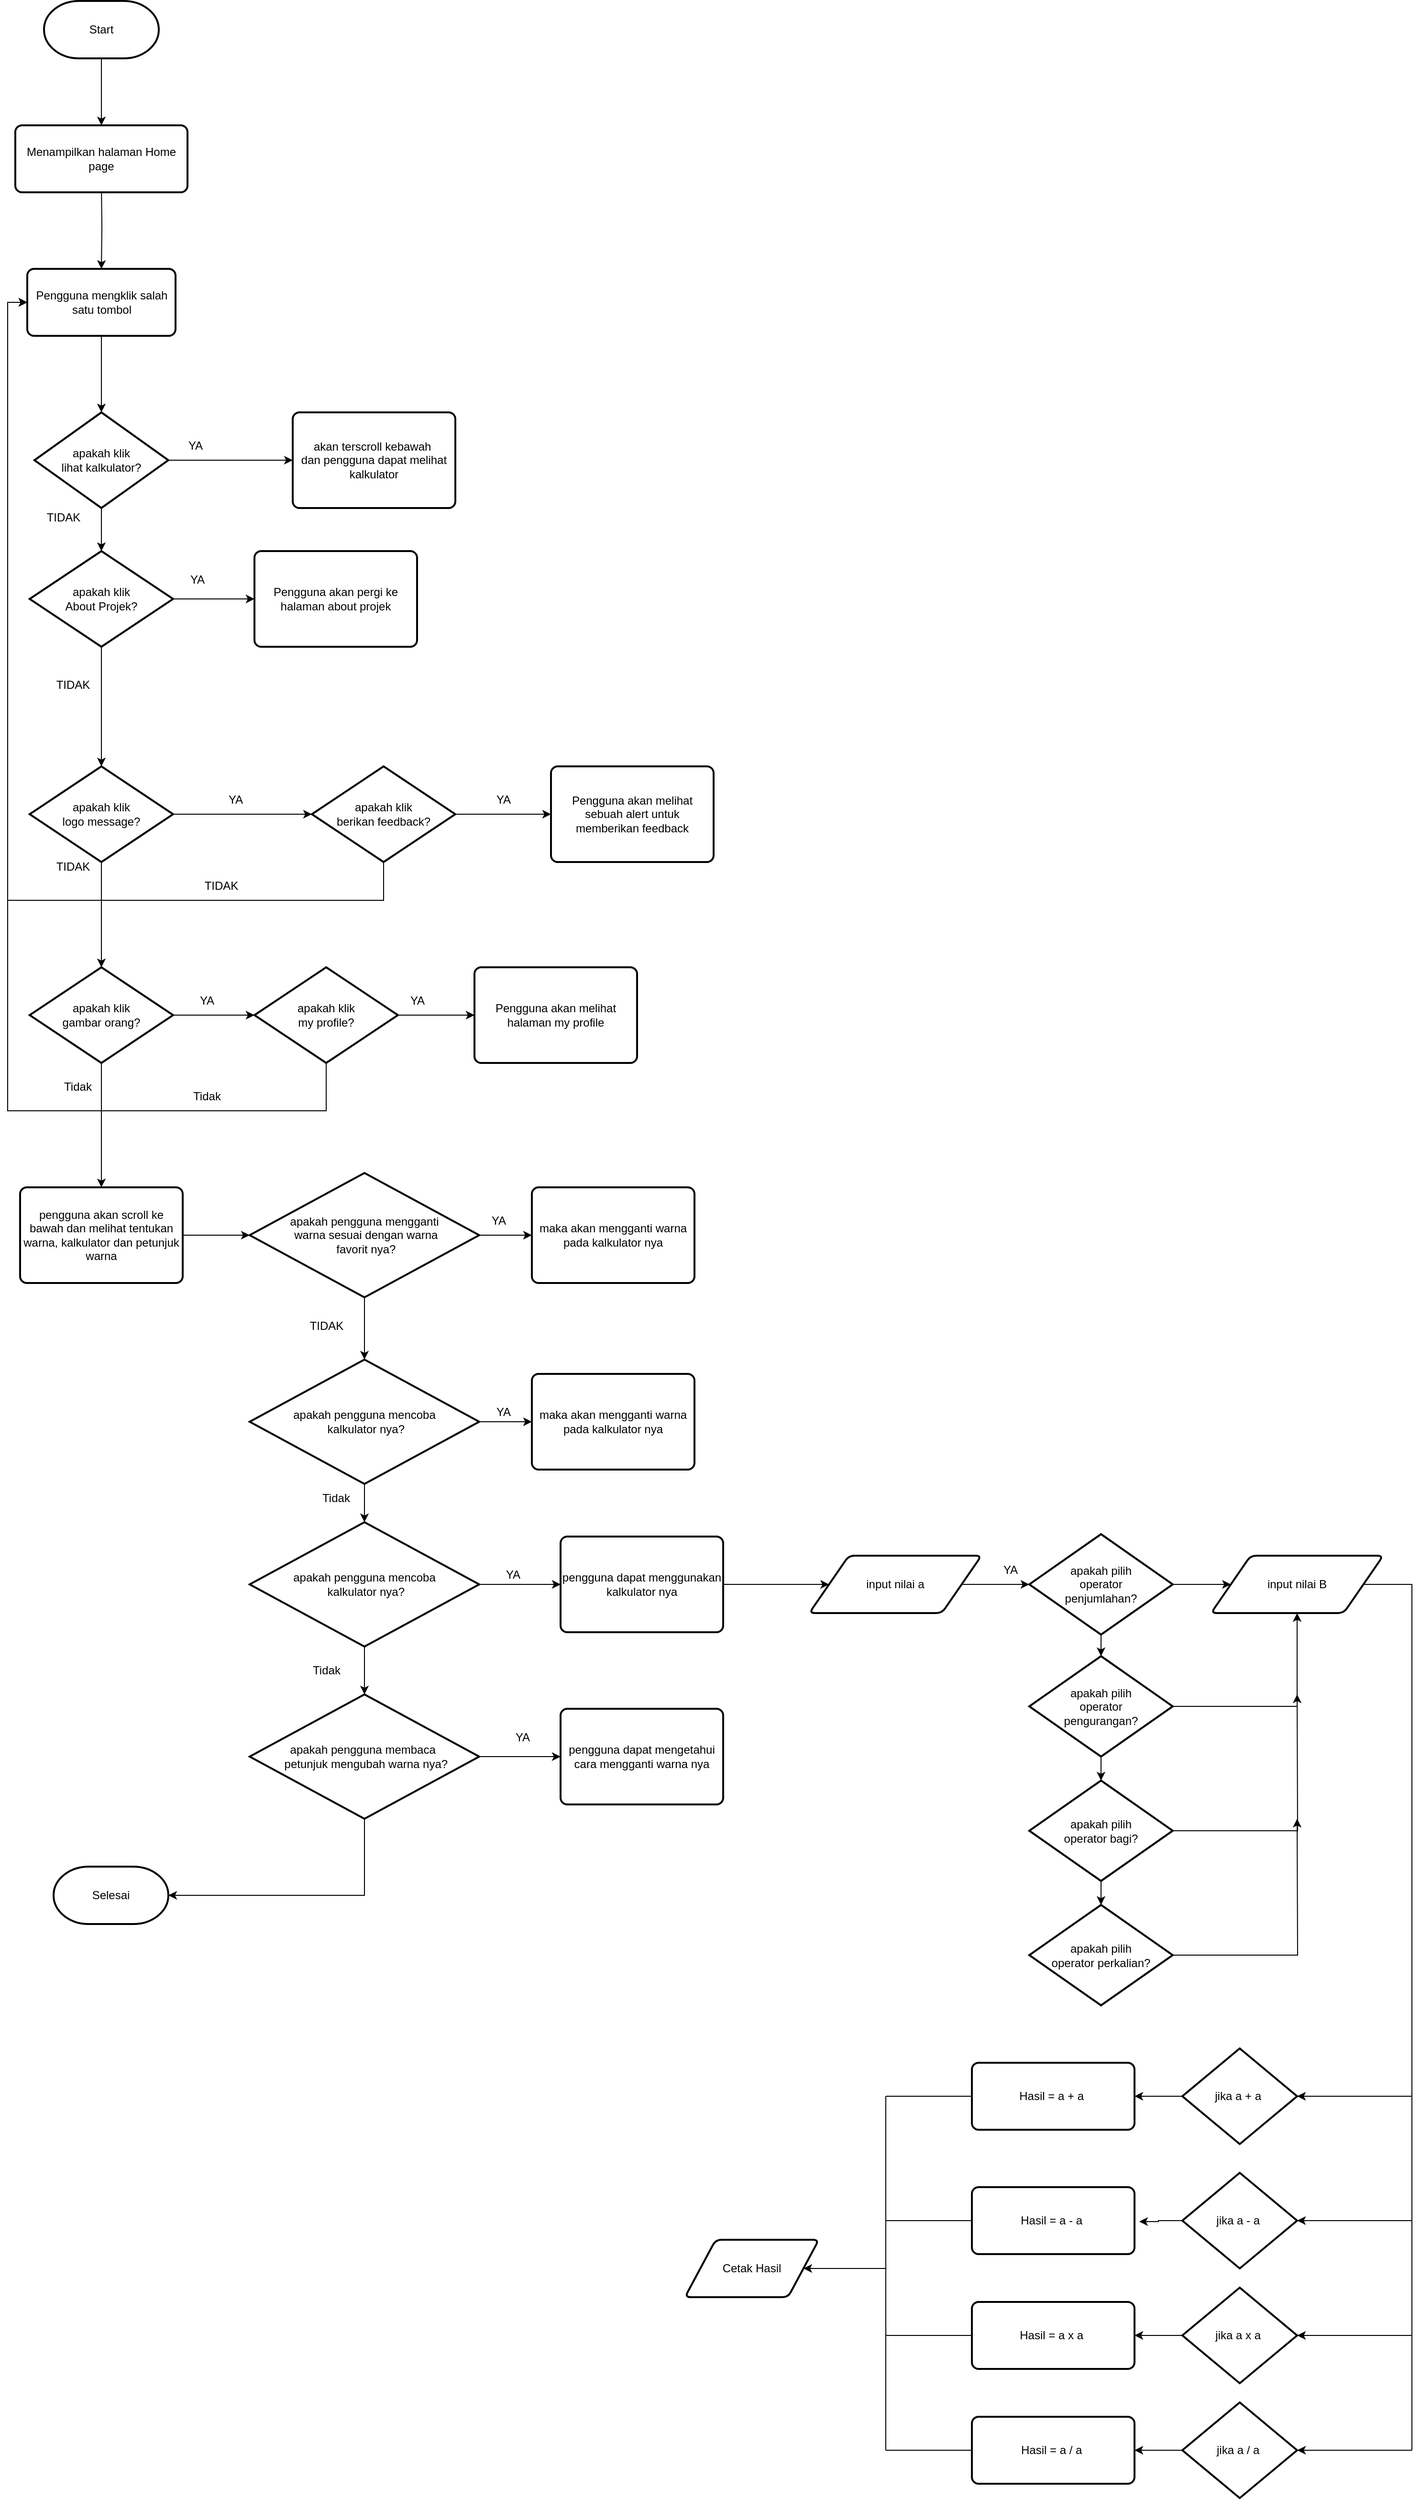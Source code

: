 <mxfile version="23.1.6" type="github">
  <diagram id="C5RBs43oDa-KdzZeNtuy" name="Page-1">
    <mxGraphModel dx="2037" dy="1121" grid="1" gridSize="10" guides="1" tooltips="1" connect="1" arrows="1" fold="1" page="1" pageScale="1" pageWidth="3013" pageHeight="3083" math="0" shadow="0">
      <root>
        <mxCell id="WIyWlLk6GJQsqaUBKTNV-0" />
        <mxCell id="WIyWlLk6GJQsqaUBKTNV-1" parent="WIyWlLk6GJQsqaUBKTNV-0" />
        <mxCell id="RaPq-8kVNAF0qaADfCIB-3" style="edgeStyle=orthogonalEdgeStyle;rounded=0;orthogonalLoop=1;jettySize=auto;html=1;" edge="1" parent="WIyWlLk6GJQsqaUBKTNV-1">
          <mxGeometry relative="1" as="geometry">
            <mxPoint x="1580.0" y="110" as="sourcePoint" />
            <mxPoint x="1580.0" y="180" as="targetPoint" />
          </mxGeometry>
        </mxCell>
        <mxCell id="RaPq-8kVNAF0qaADfCIB-7" style="edgeStyle=orthogonalEdgeStyle;rounded=0;orthogonalLoop=1;jettySize=auto;html=1;" edge="1" parent="WIyWlLk6GJQsqaUBKTNV-1" target="RaPq-8kVNAF0qaADfCIB-5">
          <mxGeometry relative="1" as="geometry">
            <mxPoint x="1580.0" y="240" as="sourcePoint" />
          </mxGeometry>
        </mxCell>
        <mxCell id="RaPq-8kVNAF0qaADfCIB-9" style="edgeStyle=orthogonalEdgeStyle;rounded=0;orthogonalLoop=1;jettySize=auto;html=1;" edge="1" parent="WIyWlLk6GJQsqaUBKTNV-1" source="RaPq-8kVNAF0qaADfCIB-5" target="RaPq-8kVNAF0qaADfCIB-8">
          <mxGeometry relative="1" as="geometry" />
        </mxCell>
        <mxCell id="RaPq-8kVNAF0qaADfCIB-5" value="Pengguna mengklik salah satu tombol" style="rounded=1;whiteSpace=wrap;html=1;absoluteArcSize=1;arcSize=14;strokeWidth=2;" vertex="1" parent="WIyWlLk6GJQsqaUBKTNV-1">
          <mxGeometry x="1502.5" y="330" width="155" height="70" as="geometry" />
        </mxCell>
        <mxCell id="RaPq-8kVNAF0qaADfCIB-13" style="edgeStyle=orthogonalEdgeStyle;rounded=0;orthogonalLoop=1;jettySize=auto;html=1;entryX=0;entryY=0.5;entryDx=0;entryDy=0;" edge="1" parent="WIyWlLk6GJQsqaUBKTNV-1" source="RaPq-8kVNAF0qaADfCIB-8" target="RaPq-8kVNAF0qaADfCIB-12">
          <mxGeometry relative="1" as="geometry" />
        </mxCell>
        <mxCell id="RaPq-8kVNAF0qaADfCIB-19" style="edgeStyle=orthogonalEdgeStyle;rounded=0;orthogonalLoop=1;jettySize=auto;html=1;" edge="1" parent="WIyWlLk6GJQsqaUBKTNV-1" source="RaPq-8kVNAF0qaADfCIB-8" target="RaPq-8kVNAF0qaADfCIB-14">
          <mxGeometry relative="1" as="geometry" />
        </mxCell>
        <mxCell id="RaPq-8kVNAF0qaADfCIB-8" value="apakah klik&lt;br&gt;lihat kalkulator?" style="strokeWidth=2;html=1;shape=mxgraph.flowchart.decision;whiteSpace=wrap;" vertex="1" parent="WIyWlLk6GJQsqaUBKTNV-1">
          <mxGeometry x="1510" y="480" width="140" height="100" as="geometry" />
        </mxCell>
        <mxCell id="RaPq-8kVNAF0qaADfCIB-10" value="YA" style="text;html=1;align=center;verticalAlign=middle;resizable=0;points=[];autosize=1;strokeColor=none;fillColor=none;" vertex="1" parent="WIyWlLk6GJQsqaUBKTNV-1">
          <mxGeometry x="1657.5" y="500" width="40" height="30" as="geometry" />
        </mxCell>
        <mxCell id="RaPq-8kVNAF0qaADfCIB-11" value="TIDAK" style="text;html=1;align=center;verticalAlign=middle;resizable=0;points=[];autosize=1;strokeColor=none;fillColor=none;" vertex="1" parent="WIyWlLk6GJQsqaUBKTNV-1">
          <mxGeometry x="1510" y="575" width="60" height="30" as="geometry" />
        </mxCell>
        <mxCell id="RaPq-8kVNAF0qaADfCIB-12" value="akan terscroll kebawah&amp;nbsp;&lt;br&gt;dan pengguna dapat melihat kalkulator" style="rounded=1;whiteSpace=wrap;html=1;absoluteArcSize=1;arcSize=14;strokeWidth=2;" vertex="1" parent="WIyWlLk6GJQsqaUBKTNV-1">
          <mxGeometry x="1780" y="480" width="170" height="100" as="geometry" />
        </mxCell>
        <mxCell id="RaPq-8kVNAF0qaADfCIB-16" style="edgeStyle=orthogonalEdgeStyle;rounded=0;orthogonalLoop=1;jettySize=auto;html=1;" edge="1" parent="WIyWlLk6GJQsqaUBKTNV-1" source="RaPq-8kVNAF0qaADfCIB-14" target="RaPq-8kVNAF0qaADfCIB-15">
          <mxGeometry relative="1" as="geometry" />
        </mxCell>
        <mxCell id="RaPq-8kVNAF0qaADfCIB-24" style="edgeStyle=orthogonalEdgeStyle;rounded=0;orthogonalLoop=1;jettySize=auto;html=1;" edge="1" parent="WIyWlLk6GJQsqaUBKTNV-1" source="RaPq-8kVNAF0qaADfCIB-14" target="RaPq-8kVNAF0qaADfCIB-20">
          <mxGeometry relative="1" as="geometry" />
        </mxCell>
        <mxCell id="RaPq-8kVNAF0qaADfCIB-14" value="apakah klik&lt;br&gt;About Projek?" style="strokeWidth=2;html=1;shape=mxgraph.flowchart.decision;whiteSpace=wrap;" vertex="1" parent="WIyWlLk6GJQsqaUBKTNV-1">
          <mxGeometry x="1505" y="625" width="150" height="100" as="geometry" />
        </mxCell>
        <mxCell id="RaPq-8kVNAF0qaADfCIB-15" value="Pengguna akan pergi ke halaman about projek" style="rounded=1;whiteSpace=wrap;html=1;absoluteArcSize=1;arcSize=14;strokeWidth=2;" vertex="1" parent="WIyWlLk6GJQsqaUBKTNV-1">
          <mxGeometry x="1740" y="625" width="170" height="100" as="geometry" />
        </mxCell>
        <mxCell id="RaPq-8kVNAF0qaADfCIB-17" value="YA" style="text;html=1;align=center;verticalAlign=middle;resizable=0;points=[];autosize=1;strokeColor=none;fillColor=none;" vertex="1" parent="WIyWlLk6GJQsqaUBKTNV-1">
          <mxGeometry x="1660" y="640" width="40" height="30" as="geometry" />
        </mxCell>
        <mxCell id="RaPq-8kVNAF0qaADfCIB-18" value="TIDAK" style="text;html=1;align=center;verticalAlign=middle;resizable=0;points=[];autosize=1;strokeColor=none;fillColor=none;" vertex="1" parent="WIyWlLk6GJQsqaUBKTNV-1">
          <mxGeometry x="1520" y="750" width="60" height="30" as="geometry" />
        </mxCell>
        <mxCell id="RaPq-8kVNAF0qaADfCIB-31" style="edgeStyle=orthogonalEdgeStyle;rounded=0;orthogonalLoop=1;jettySize=auto;html=1;" edge="1" parent="WIyWlLk6GJQsqaUBKTNV-1" source="RaPq-8kVNAF0qaADfCIB-20" target="RaPq-8kVNAF0qaADfCIB-25">
          <mxGeometry relative="1" as="geometry" />
        </mxCell>
        <mxCell id="RaPq-8kVNAF0qaADfCIB-20" value="apakah klik&lt;br&gt;logo message?" style="strokeWidth=2;html=1;shape=mxgraph.flowchart.decision;whiteSpace=wrap;" vertex="1" parent="WIyWlLk6GJQsqaUBKTNV-1">
          <mxGeometry x="1505" y="850" width="150" height="100" as="geometry" />
        </mxCell>
        <mxCell id="RaPq-8kVNAF0qaADfCIB-33" style="edgeStyle=orthogonalEdgeStyle;rounded=0;orthogonalLoop=1;jettySize=auto;html=1;" edge="1" parent="WIyWlLk6GJQsqaUBKTNV-1" source="RaPq-8kVNAF0qaADfCIB-21" target="RaPq-8kVNAF0qaADfCIB-32">
          <mxGeometry relative="1" as="geometry" />
        </mxCell>
        <mxCell id="RaPq-8kVNAF0qaADfCIB-44" style="edgeStyle=orthogonalEdgeStyle;rounded=0;orthogonalLoop=1;jettySize=auto;html=1;entryX=0;entryY=0.5;entryDx=0;entryDy=0;exitX=0.5;exitY=1;exitDx=0;exitDy=0;exitPerimeter=0;" edge="1" parent="WIyWlLk6GJQsqaUBKTNV-1" source="RaPq-8kVNAF0qaADfCIB-21" target="RaPq-8kVNAF0qaADfCIB-5">
          <mxGeometry relative="1" as="geometry">
            <mxPoint x="1810" y="870" as="sourcePoint" />
            <Array as="points">
              <mxPoint x="1875" y="990" />
              <mxPoint x="1482" y="990" />
              <mxPoint x="1482" y="365" />
            </Array>
          </mxGeometry>
        </mxCell>
        <mxCell id="RaPq-8kVNAF0qaADfCIB-21" value="apakah klik&lt;br&gt;berikan feedback?" style="strokeWidth=2;html=1;shape=mxgraph.flowchart.decision;whiteSpace=wrap;" vertex="1" parent="WIyWlLk6GJQsqaUBKTNV-1">
          <mxGeometry x="1800" y="850" width="150" height="100" as="geometry" />
        </mxCell>
        <mxCell id="RaPq-8kVNAF0qaADfCIB-23" style="edgeStyle=orthogonalEdgeStyle;rounded=0;orthogonalLoop=1;jettySize=auto;html=1;entryX=0;entryY=0.5;entryDx=0;entryDy=0;entryPerimeter=0;" edge="1" parent="WIyWlLk6GJQsqaUBKTNV-1" source="RaPq-8kVNAF0qaADfCIB-20" target="RaPq-8kVNAF0qaADfCIB-21">
          <mxGeometry relative="1" as="geometry" />
        </mxCell>
        <mxCell id="RaPq-8kVNAF0qaADfCIB-27" style="edgeStyle=orthogonalEdgeStyle;rounded=0;orthogonalLoop=1;jettySize=auto;html=1;" edge="1" parent="WIyWlLk6GJQsqaUBKTNV-1" source="RaPq-8kVNAF0qaADfCIB-25" target="RaPq-8kVNAF0qaADfCIB-26">
          <mxGeometry relative="1" as="geometry" />
        </mxCell>
        <mxCell id="RaPq-8kVNAF0qaADfCIB-52" style="edgeStyle=orthogonalEdgeStyle;rounded=0;orthogonalLoop=1;jettySize=auto;html=1;entryX=0.5;entryY=0;entryDx=0;entryDy=0;" edge="1" parent="WIyWlLk6GJQsqaUBKTNV-1" source="RaPq-8kVNAF0qaADfCIB-25" target="RaPq-8kVNAF0qaADfCIB-51">
          <mxGeometry relative="1" as="geometry" />
        </mxCell>
        <mxCell id="RaPq-8kVNAF0qaADfCIB-25" value="apakah klik&lt;br&gt;gambar orang?" style="strokeWidth=2;html=1;shape=mxgraph.flowchart.decision;whiteSpace=wrap;" vertex="1" parent="WIyWlLk6GJQsqaUBKTNV-1">
          <mxGeometry x="1505" y="1060" width="150" height="100" as="geometry" />
        </mxCell>
        <mxCell id="RaPq-8kVNAF0qaADfCIB-41" style="edgeStyle=orthogonalEdgeStyle;rounded=0;orthogonalLoop=1;jettySize=auto;html=1;entryX=0;entryY=0.5;entryDx=0;entryDy=0;" edge="1" parent="WIyWlLk6GJQsqaUBKTNV-1" source="RaPq-8kVNAF0qaADfCIB-26" target="RaPq-8kVNAF0qaADfCIB-40">
          <mxGeometry relative="1" as="geometry" />
        </mxCell>
        <mxCell id="RaPq-8kVNAF0qaADfCIB-48" style="edgeStyle=orthogonalEdgeStyle;rounded=0;orthogonalLoop=1;jettySize=auto;html=1;entryX=0;entryY=0.5;entryDx=0;entryDy=0;" edge="1" parent="WIyWlLk6GJQsqaUBKTNV-1" source="RaPq-8kVNAF0qaADfCIB-26" target="RaPq-8kVNAF0qaADfCIB-5">
          <mxGeometry relative="1" as="geometry">
            <Array as="points">
              <mxPoint x="1815" y="1210" />
              <mxPoint x="1482" y="1210" />
              <mxPoint x="1482" y="365" />
            </Array>
          </mxGeometry>
        </mxCell>
        <mxCell id="RaPq-8kVNAF0qaADfCIB-26" value="apakah klik&lt;br&gt;my profile?" style="strokeWidth=2;html=1;shape=mxgraph.flowchart.decision;whiteSpace=wrap;" vertex="1" parent="WIyWlLk6GJQsqaUBKTNV-1">
          <mxGeometry x="1740" y="1060" width="150" height="100" as="geometry" />
        </mxCell>
        <mxCell id="RaPq-8kVNAF0qaADfCIB-28" value="YA" style="text;html=1;align=center;verticalAlign=middle;resizable=0;points=[];autosize=1;strokeColor=none;fillColor=none;" vertex="1" parent="WIyWlLk6GJQsqaUBKTNV-1">
          <mxGeometry x="1700" y="870" width="40" height="30" as="geometry" />
        </mxCell>
        <mxCell id="RaPq-8kVNAF0qaADfCIB-29" value="YA" style="text;html=1;align=center;verticalAlign=middle;resizable=0;points=[];autosize=1;strokeColor=none;fillColor=none;" vertex="1" parent="WIyWlLk6GJQsqaUBKTNV-1">
          <mxGeometry x="1670" y="1080" width="40" height="30" as="geometry" />
        </mxCell>
        <mxCell id="RaPq-8kVNAF0qaADfCIB-30" value="TIDAK" style="text;html=1;align=center;verticalAlign=middle;resizable=0;points=[];autosize=1;strokeColor=none;fillColor=none;" vertex="1" parent="WIyWlLk6GJQsqaUBKTNV-1">
          <mxGeometry x="1520" y="940" width="60" height="30" as="geometry" />
        </mxCell>
        <mxCell id="RaPq-8kVNAF0qaADfCIB-32" value="Pengguna akan melihat sebuah alert untuk memberikan feedback" style="rounded=1;whiteSpace=wrap;html=1;absoluteArcSize=1;arcSize=14;strokeWidth=2;" vertex="1" parent="WIyWlLk6GJQsqaUBKTNV-1">
          <mxGeometry x="2050" y="850" width="170" height="100" as="geometry" />
        </mxCell>
        <mxCell id="RaPq-8kVNAF0qaADfCIB-34" value="YA" style="text;html=1;align=center;verticalAlign=middle;resizable=0;points=[];autosize=1;strokeColor=none;fillColor=none;" vertex="1" parent="WIyWlLk6GJQsqaUBKTNV-1">
          <mxGeometry x="1980" y="870" width="40" height="30" as="geometry" />
        </mxCell>
        <mxCell id="RaPq-8kVNAF0qaADfCIB-40" value="Pengguna akan melihat halaman my profile" style="rounded=1;whiteSpace=wrap;html=1;absoluteArcSize=1;arcSize=14;strokeWidth=2;" vertex="1" parent="WIyWlLk6GJQsqaUBKTNV-1">
          <mxGeometry x="1970" y="1060" width="170" height="100" as="geometry" />
        </mxCell>
        <mxCell id="RaPq-8kVNAF0qaADfCIB-42" value="Start" style="strokeWidth=2;html=1;shape=mxgraph.flowchart.terminator;whiteSpace=wrap;" vertex="1" parent="WIyWlLk6GJQsqaUBKTNV-1">
          <mxGeometry x="1520" y="50" width="120" height="60" as="geometry" />
        </mxCell>
        <mxCell id="RaPq-8kVNAF0qaADfCIB-46" value="TIDAK" style="text;html=1;align=center;verticalAlign=middle;resizable=0;points=[];autosize=1;strokeColor=none;fillColor=none;" vertex="1" parent="WIyWlLk6GJQsqaUBKTNV-1">
          <mxGeometry x="1675" y="960" width="60" height="30" as="geometry" />
        </mxCell>
        <mxCell id="RaPq-8kVNAF0qaADfCIB-49" value="Tidak" style="text;html=1;align=center;verticalAlign=middle;resizable=0;points=[];autosize=1;strokeColor=none;fillColor=none;" vertex="1" parent="WIyWlLk6GJQsqaUBKTNV-1">
          <mxGeometry x="1665" y="1180" width="50" height="30" as="geometry" />
        </mxCell>
        <mxCell id="RaPq-8kVNAF0qaADfCIB-50" value="YA" style="text;html=1;align=center;verticalAlign=middle;resizable=0;points=[];autosize=1;strokeColor=none;fillColor=none;" vertex="1" parent="WIyWlLk6GJQsqaUBKTNV-1">
          <mxGeometry x="1890" y="1080" width="40" height="30" as="geometry" />
        </mxCell>
        <mxCell id="RaPq-8kVNAF0qaADfCIB-55" style="edgeStyle=orthogonalEdgeStyle;rounded=0;orthogonalLoop=1;jettySize=auto;html=1;" edge="1" parent="WIyWlLk6GJQsqaUBKTNV-1" source="RaPq-8kVNAF0qaADfCIB-51" target="RaPq-8kVNAF0qaADfCIB-54">
          <mxGeometry relative="1" as="geometry" />
        </mxCell>
        <mxCell id="RaPq-8kVNAF0qaADfCIB-51" value="pengguna akan scroll ke bawah dan melihat tentukan warna, kalkulator dan petunjuk warna" style="rounded=1;whiteSpace=wrap;html=1;absoluteArcSize=1;arcSize=14;strokeWidth=2;" vertex="1" parent="WIyWlLk6GJQsqaUBKTNV-1">
          <mxGeometry x="1495" y="1290" width="170" height="100" as="geometry" />
        </mxCell>
        <mxCell id="RaPq-8kVNAF0qaADfCIB-53" value="Tidak" style="text;html=1;align=center;verticalAlign=middle;resizable=0;points=[];autosize=1;strokeColor=none;fillColor=none;" vertex="1" parent="WIyWlLk6GJQsqaUBKTNV-1">
          <mxGeometry x="1530" y="1170" width="50" height="30" as="geometry" />
        </mxCell>
        <mxCell id="RaPq-8kVNAF0qaADfCIB-57" style="edgeStyle=orthogonalEdgeStyle;rounded=0;orthogonalLoop=1;jettySize=auto;html=1;" edge="1" parent="WIyWlLk6GJQsqaUBKTNV-1" source="RaPq-8kVNAF0qaADfCIB-54" target="RaPq-8kVNAF0qaADfCIB-56">
          <mxGeometry relative="1" as="geometry" />
        </mxCell>
        <mxCell id="RaPq-8kVNAF0qaADfCIB-62" style="edgeStyle=orthogonalEdgeStyle;rounded=0;orthogonalLoop=1;jettySize=auto;html=1;exitX=0.5;exitY=1;exitDx=0;exitDy=0;exitPerimeter=0;" edge="1" parent="WIyWlLk6GJQsqaUBKTNV-1" source="RaPq-8kVNAF0qaADfCIB-54" target="RaPq-8kVNAF0qaADfCIB-61">
          <mxGeometry relative="1" as="geometry" />
        </mxCell>
        <mxCell id="RaPq-8kVNAF0qaADfCIB-54" value="apakah pengguna mengganti&lt;br&gt;&amp;nbsp;warna sesuai dengan warna&lt;br&gt;&amp;nbsp;favorit nya?" style="strokeWidth=2;html=1;shape=mxgraph.flowchart.decision;whiteSpace=wrap;" vertex="1" parent="WIyWlLk6GJQsqaUBKTNV-1">
          <mxGeometry x="1735" y="1275" width="240" height="130" as="geometry" />
        </mxCell>
        <mxCell id="RaPq-8kVNAF0qaADfCIB-56" value="maka akan mengganti warna pada kalkulator nya" style="rounded=1;whiteSpace=wrap;html=1;absoluteArcSize=1;arcSize=14;strokeWidth=2;" vertex="1" parent="WIyWlLk6GJQsqaUBKTNV-1">
          <mxGeometry x="2030" y="1290" width="170" height="100" as="geometry" />
        </mxCell>
        <mxCell id="RaPq-8kVNAF0qaADfCIB-58" value="YA" style="text;html=1;align=center;verticalAlign=middle;resizable=0;points=[];autosize=1;strokeColor=none;fillColor=none;" vertex="1" parent="WIyWlLk6GJQsqaUBKTNV-1">
          <mxGeometry x="1975" y="1310" width="40" height="30" as="geometry" />
        </mxCell>
        <mxCell id="RaPq-8kVNAF0qaADfCIB-59" value="TIDAK" style="text;html=1;align=center;verticalAlign=middle;resizable=0;points=[];autosize=1;strokeColor=none;fillColor=none;" vertex="1" parent="WIyWlLk6GJQsqaUBKTNV-1">
          <mxGeometry x="1785" y="1420" width="60" height="30" as="geometry" />
        </mxCell>
        <mxCell id="RaPq-8kVNAF0qaADfCIB-64" style="edgeStyle=orthogonalEdgeStyle;rounded=0;orthogonalLoop=1;jettySize=auto;html=1;exitX=0.5;exitY=1;exitDx=0;exitDy=0;exitPerimeter=0;" edge="1" parent="WIyWlLk6GJQsqaUBKTNV-1" source="RaPq-8kVNAF0qaADfCIB-61" target="RaPq-8kVNAF0qaADfCIB-63">
          <mxGeometry relative="1" as="geometry" />
        </mxCell>
        <mxCell id="RaPq-8kVNAF0qaADfCIB-67" style="edgeStyle=orthogonalEdgeStyle;rounded=0;orthogonalLoop=1;jettySize=auto;html=1;entryX=0;entryY=0.5;entryDx=0;entryDy=0;" edge="1" parent="WIyWlLk6GJQsqaUBKTNV-1" source="RaPq-8kVNAF0qaADfCIB-61" target="RaPq-8kVNAF0qaADfCIB-66">
          <mxGeometry relative="1" as="geometry" />
        </mxCell>
        <mxCell id="RaPq-8kVNAF0qaADfCIB-61" value="apakah pengguna mencoba&lt;br&gt;&amp;nbsp;kalkulator nya?" style="strokeWidth=2;html=1;shape=mxgraph.flowchart.decision;whiteSpace=wrap;" vertex="1" parent="WIyWlLk6GJQsqaUBKTNV-1">
          <mxGeometry x="1735" y="1470" width="240" height="130" as="geometry" />
        </mxCell>
        <mxCell id="RaPq-8kVNAF0qaADfCIB-69" style="edgeStyle=orthogonalEdgeStyle;rounded=0;orthogonalLoop=1;jettySize=auto;html=1;" edge="1" parent="WIyWlLk6GJQsqaUBKTNV-1" source="RaPq-8kVNAF0qaADfCIB-63" target="RaPq-8kVNAF0qaADfCIB-68">
          <mxGeometry relative="1" as="geometry" />
        </mxCell>
        <mxCell id="RaPq-8kVNAF0qaADfCIB-71" style="edgeStyle=orthogonalEdgeStyle;rounded=0;orthogonalLoop=1;jettySize=auto;html=1;entryX=0;entryY=0.5;entryDx=0;entryDy=0;" edge="1" parent="WIyWlLk6GJQsqaUBKTNV-1" source="RaPq-8kVNAF0qaADfCIB-63" target="RaPq-8kVNAF0qaADfCIB-70">
          <mxGeometry relative="1" as="geometry" />
        </mxCell>
        <mxCell id="RaPq-8kVNAF0qaADfCIB-63" value="apakah pengguna mencoba&lt;br&gt;&amp;nbsp;kalkulator nya?" style="strokeWidth=2;html=1;shape=mxgraph.flowchart.decision;whiteSpace=wrap;" vertex="1" parent="WIyWlLk6GJQsqaUBKTNV-1">
          <mxGeometry x="1735" y="1640" width="240" height="130" as="geometry" />
        </mxCell>
        <mxCell id="RaPq-8kVNAF0qaADfCIB-65" value="Tidak" style="text;html=1;align=center;verticalAlign=middle;resizable=0;points=[];autosize=1;strokeColor=none;fillColor=none;" vertex="1" parent="WIyWlLk6GJQsqaUBKTNV-1">
          <mxGeometry x="1800" y="1600" width="50" height="30" as="geometry" />
        </mxCell>
        <mxCell id="RaPq-8kVNAF0qaADfCIB-66" value="maka akan mengganti warna pada kalkulator nya" style="rounded=1;whiteSpace=wrap;html=1;absoluteArcSize=1;arcSize=14;strokeWidth=2;" vertex="1" parent="WIyWlLk6GJQsqaUBKTNV-1">
          <mxGeometry x="2030" y="1485" width="170" height="100" as="geometry" />
        </mxCell>
        <mxCell id="RaPq-8kVNAF0qaADfCIB-75" style="edgeStyle=orthogonalEdgeStyle;rounded=0;orthogonalLoop=1;jettySize=auto;html=1;" edge="1" parent="WIyWlLk6GJQsqaUBKTNV-1" source="RaPq-8kVNAF0qaADfCIB-68" target="RaPq-8kVNAF0qaADfCIB-74">
          <mxGeometry relative="1" as="geometry" />
        </mxCell>
        <mxCell id="RaPq-8kVNAF0qaADfCIB-68" value="apakah pengguna membaca&amp;nbsp;&lt;br&gt;&amp;nbsp;petunjuk mengubah warna nya?" style="strokeWidth=2;html=1;shape=mxgraph.flowchart.decision;whiteSpace=wrap;" vertex="1" parent="WIyWlLk6GJQsqaUBKTNV-1">
          <mxGeometry x="1735" y="1820" width="240" height="130" as="geometry" />
        </mxCell>
        <mxCell id="RaPq-8kVNAF0qaADfCIB-82" style="edgeStyle=orthogonalEdgeStyle;rounded=0;orthogonalLoop=1;jettySize=auto;html=1;" edge="1" parent="WIyWlLk6GJQsqaUBKTNV-1" source="RaPq-8kVNAF0qaADfCIB-70" target="RaPq-8kVNAF0qaADfCIB-81">
          <mxGeometry relative="1" as="geometry" />
        </mxCell>
        <mxCell id="RaPq-8kVNAF0qaADfCIB-70" value="pengguna dapat menggunakan kalkulator nya" style="rounded=1;whiteSpace=wrap;html=1;absoluteArcSize=1;arcSize=14;strokeWidth=2;" vertex="1" parent="WIyWlLk6GJQsqaUBKTNV-1">
          <mxGeometry x="2060" y="1655" width="170" height="100" as="geometry" />
        </mxCell>
        <mxCell id="RaPq-8kVNAF0qaADfCIB-72" value="YA" style="text;html=1;align=center;verticalAlign=middle;resizable=0;points=[];autosize=1;strokeColor=none;fillColor=none;" vertex="1" parent="WIyWlLk6GJQsqaUBKTNV-1">
          <mxGeometry x="1980" y="1510" width="40" height="30" as="geometry" />
        </mxCell>
        <mxCell id="RaPq-8kVNAF0qaADfCIB-73" value="YA" style="text;html=1;align=center;verticalAlign=middle;resizable=0;points=[];autosize=1;strokeColor=none;fillColor=none;" vertex="1" parent="WIyWlLk6GJQsqaUBKTNV-1">
          <mxGeometry x="1990" y="1680" width="40" height="30" as="geometry" />
        </mxCell>
        <mxCell id="RaPq-8kVNAF0qaADfCIB-74" value="pengguna dapat mengetahui cara mengganti warna nya" style="rounded=1;whiteSpace=wrap;html=1;absoluteArcSize=1;arcSize=14;strokeWidth=2;" vertex="1" parent="WIyWlLk6GJQsqaUBKTNV-1">
          <mxGeometry x="2060" y="1835" width="170" height="100" as="geometry" />
        </mxCell>
        <mxCell id="RaPq-8kVNAF0qaADfCIB-76" value="YA" style="text;html=1;align=center;verticalAlign=middle;resizable=0;points=[];autosize=1;strokeColor=none;fillColor=none;" vertex="1" parent="WIyWlLk6GJQsqaUBKTNV-1">
          <mxGeometry x="2000" y="1850" width="40" height="30" as="geometry" />
        </mxCell>
        <mxCell id="RaPq-8kVNAF0qaADfCIB-77" value="Tidak" style="text;html=1;align=center;verticalAlign=middle;resizable=0;points=[];autosize=1;strokeColor=none;fillColor=none;" vertex="1" parent="WIyWlLk6GJQsqaUBKTNV-1">
          <mxGeometry x="1790" y="1780" width="50" height="30" as="geometry" />
        </mxCell>
        <mxCell id="RaPq-8kVNAF0qaADfCIB-79" value="Selesai" style="strokeWidth=2;html=1;shape=mxgraph.flowchart.terminator;whiteSpace=wrap;" vertex="1" parent="WIyWlLk6GJQsqaUBKTNV-1">
          <mxGeometry x="1530" y="2000" width="120" height="60" as="geometry" />
        </mxCell>
        <mxCell id="RaPq-8kVNAF0qaADfCIB-80" style="edgeStyle=orthogonalEdgeStyle;rounded=0;orthogonalLoop=1;jettySize=auto;html=1;entryX=1;entryY=0.5;entryDx=0;entryDy=0;entryPerimeter=0;" edge="1" parent="WIyWlLk6GJQsqaUBKTNV-1" source="RaPq-8kVNAF0qaADfCIB-68" target="RaPq-8kVNAF0qaADfCIB-79">
          <mxGeometry relative="1" as="geometry">
            <Array as="points">
              <mxPoint x="1855" y="2030" />
            </Array>
          </mxGeometry>
        </mxCell>
        <mxCell id="RaPq-8kVNAF0qaADfCIB-81" value="input nilai a" style="shape=parallelogram;html=1;strokeWidth=2;perimeter=parallelogramPerimeter;whiteSpace=wrap;rounded=1;arcSize=12;size=0.23;" vertex="1" parent="WIyWlLk6GJQsqaUBKTNV-1">
          <mxGeometry x="2320" y="1675" width="180" height="60" as="geometry" />
        </mxCell>
        <mxCell id="RaPq-8kVNAF0qaADfCIB-86" style="edgeStyle=orthogonalEdgeStyle;rounded=0;orthogonalLoop=1;jettySize=auto;html=1;" edge="1" parent="WIyWlLk6GJQsqaUBKTNV-1" source="RaPq-8kVNAF0qaADfCIB-83" target="RaPq-8kVNAF0qaADfCIB-85">
          <mxGeometry relative="1" as="geometry" />
        </mxCell>
        <mxCell id="RaPq-8kVNAF0qaADfCIB-83" value="apakah pilih &lt;br&gt;operator &lt;br&gt;penjumlahan?" style="strokeWidth=2;html=1;shape=mxgraph.flowchart.decision;whiteSpace=wrap;" vertex="1" parent="WIyWlLk6GJQsqaUBKTNV-1">
          <mxGeometry x="2550" y="1652.5" width="150" height="105" as="geometry" />
        </mxCell>
        <mxCell id="RaPq-8kVNAF0qaADfCIB-84" style="edgeStyle=orthogonalEdgeStyle;rounded=0;orthogonalLoop=1;jettySize=auto;html=1;entryX=0;entryY=0.5;entryDx=0;entryDy=0;entryPerimeter=0;" edge="1" parent="WIyWlLk6GJQsqaUBKTNV-1" source="RaPq-8kVNAF0qaADfCIB-81" target="RaPq-8kVNAF0qaADfCIB-83">
          <mxGeometry relative="1" as="geometry" />
        </mxCell>
        <mxCell id="RaPq-8kVNAF0qaADfCIB-104" style="edgeStyle=orthogonalEdgeStyle;rounded=0;orthogonalLoop=1;jettySize=auto;html=1;entryX=1;entryY=0.5;entryDx=0;entryDy=0;entryPerimeter=0;exitX=1;exitY=0.5;exitDx=0;exitDy=0;" edge="1" parent="WIyWlLk6GJQsqaUBKTNV-1" source="RaPq-8kVNAF0qaADfCIB-85" target="RaPq-8kVNAF0qaADfCIB-98">
          <mxGeometry relative="1" as="geometry">
            <mxPoint x="2840" y="2240" as="targetPoint" />
            <mxPoint x="2840" y="1735" as="sourcePoint" />
            <Array as="points">
              <mxPoint x="2950" y="1705" />
              <mxPoint x="2950" y="2240" />
            </Array>
          </mxGeometry>
        </mxCell>
        <mxCell id="RaPq-8kVNAF0qaADfCIB-85" value="input nilai B" style="shape=parallelogram;html=1;strokeWidth=2;perimeter=parallelogramPerimeter;whiteSpace=wrap;rounded=1;arcSize=12;size=0.23;" vertex="1" parent="WIyWlLk6GJQsqaUBKTNV-1">
          <mxGeometry x="2740" y="1675" width="180" height="60" as="geometry" />
        </mxCell>
        <mxCell id="RaPq-8kVNAF0qaADfCIB-93" style="edgeStyle=orthogonalEdgeStyle;rounded=0;orthogonalLoop=1;jettySize=auto;html=1;entryX=0.5;entryY=1;entryDx=0;entryDy=0;" edge="1" parent="WIyWlLk6GJQsqaUBKTNV-1" source="RaPq-8kVNAF0qaADfCIB-87" target="RaPq-8kVNAF0qaADfCIB-85">
          <mxGeometry relative="1" as="geometry" />
        </mxCell>
        <mxCell id="RaPq-8kVNAF0qaADfCIB-87" value="apakah pilih &lt;br&gt;operator &lt;br&gt;pengurangan?" style="strokeWidth=2;html=1;shape=mxgraph.flowchart.decision;whiteSpace=wrap;" vertex="1" parent="WIyWlLk6GJQsqaUBKTNV-1">
          <mxGeometry x="2550" y="1780" width="150" height="105" as="geometry" />
        </mxCell>
        <mxCell id="RaPq-8kVNAF0qaADfCIB-94" style="edgeStyle=orthogonalEdgeStyle;rounded=0;orthogonalLoop=1;jettySize=auto;html=1;exitX=1;exitY=0.5;exitDx=0;exitDy=0;exitPerimeter=0;" edge="1" parent="WIyWlLk6GJQsqaUBKTNV-1" source="RaPq-8kVNAF0qaADfCIB-88">
          <mxGeometry relative="1" as="geometry">
            <mxPoint x="2830" y="1820" as="targetPoint" />
          </mxGeometry>
        </mxCell>
        <mxCell id="RaPq-8kVNAF0qaADfCIB-88" value="apakah pilih &lt;br&gt;operator bagi?" style="strokeWidth=2;html=1;shape=mxgraph.flowchart.decision;whiteSpace=wrap;" vertex="1" parent="WIyWlLk6GJQsqaUBKTNV-1">
          <mxGeometry x="2550" y="1910" width="150" height="105" as="geometry" />
        </mxCell>
        <mxCell id="RaPq-8kVNAF0qaADfCIB-95" style="edgeStyle=orthogonalEdgeStyle;rounded=0;orthogonalLoop=1;jettySize=auto;html=1;" edge="1" parent="WIyWlLk6GJQsqaUBKTNV-1" source="RaPq-8kVNAF0qaADfCIB-89">
          <mxGeometry relative="1" as="geometry">
            <mxPoint x="2830" y="1950" as="targetPoint" />
          </mxGeometry>
        </mxCell>
        <mxCell id="RaPq-8kVNAF0qaADfCIB-89" value="apakah pilih &lt;br&gt;operator perkalian?" style="strokeWidth=2;html=1;shape=mxgraph.flowchart.decision;whiteSpace=wrap;" vertex="1" parent="WIyWlLk6GJQsqaUBKTNV-1">
          <mxGeometry x="2550" y="2040" width="150" height="105" as="geometry" />
        </mxCell>
        <mxCell id="RaPq-8kVNAF0qaADfCIB-90" style="edgeStyle=orthogonalEdgeStyle;rounded=0;orthogonalLoop=1;jettySize=auto;html=1;exitX=0.5;exitY=1;exitDx=0;exitDy=0;exitPerimeter=0;entryX=0.5;entryY=0;entryDx=0;entryDy=0;entryPerimeter=0;" edge="1" parent="WIyWlLk6GJQsqaUBKTNV-1" source="RaPq-8kVNAF0qaADfCIB-83" target="RaPq-8kVNAF0qaADfCIB-87">
          <mxGeometry relative="1" as="geometry" />
        </mxCell>
        <mxCell id="RaPq-8kVNAF0qaADfCIB-91" style="edgeStyle=orthogonalEdgeStyle;rounded=0;orthogonalLoop=1;jettySize=auto;html=1;exitX=0.5;exitY=1;exitDx=0;exitDy=0;exitPerimeter=0;entryX=0.5;entryY=0;entryDx=0;entryDy=0;entryPerimeter=0;" edge="1" parent="WIyWlLk6GJQsqaUBKTNV-1" source="RaPq-8kVNAF0qaADfCIB-87" target="RaPq-8kVNAF0qaADfCIB-88">
          <mxGeometry relative="1" as="geometry" />
        </mxCell>
        <mxCell id="RaPq-8kVNAF0qaADfCIB-92" style="edgeStyle=orthogonalEdgeStyle;rounded=0;orthogonalLoop=1;jettySize=auto;html=1;exitX=0.5;exitY=1;exitDx=0;exitDy=0;exitPerimeter=0;entryX=0.5;entryY=0;entryDx=0;entryDy=0;entryPerimeter=0;" edge="1" parent="WIyWlLk6GJQsqaUBKTNV-1" source="RaPq-8kVNAF0qaADfCIB-88" target="RaPq-8kVNAF0qaADfCIB-89">
          <mxGeometry relative="1" as="geometry" />
        </mxCell>
        <mxCell id="RaPq-8kVNAF0qaADfCIB-96" value="YA" style="text;html=1;align=center;verticalAlign=middle;resizable=0;points=[];autosize=1;strokeColor=none;fillColor=none;" vertex="1" parent="WIyWlLk6GJQsqaUBKTNV-1">
          <mxGeometry x="2510" y="1675" width="40" height="30" as="geometry" />
        </mxCell>
        <mxCell id="RaPq-8kVNAF0qaADfCIB-97" value="Menampilkan halaman Home page" style="rounded=1;whiteSpace=wrap;html=1;absoluteArcSize=1;arcSize=14;strokeWidth=2;" vertex="1" parent="WIyWlLk6GJQsqaUBKTNV-1">
          <mxGeometry x="1490" y="180" width="180" height="70" as="geometry" />
        </mxCell>
        <mxCell id="RaPq-8kVNAF0qaADfCIB-115" style="edgeStyle=orthogonalEdgeStyle;rounded=0;orthogonalLoop=1;jettySize=auto;html=1;entryX=1;entryY=0.5;entryDx=0;entryDy=0;" edge="1" parent="WIyWlLk6GJQsqaUBKTNV-1" source="RaPq-8kVNAF0qaADfCIB-98" target="RaPq-8kVNAF0qaADfCIB-111">
          <mxGeometry relative="1" as="geometry" />
        </mxCell>
        <mxCell id="RaPq-8kVNAF0qaADfCIB-98" value="jika a + a&amp;nbsp;" style="strokeWidth=2;html=1;shape=mxgraph.flowchart.decision;whiteSpace=wrap;" vertex="1" parent="WIyWlLk6GJQsqaUBKTNV-1">
          <mxGeometry x="2710" y="2190" width="120" height="100" as="geometry" />
        </mxCell>
        <mxCell id="RaPq-8kVNAF0qaADfCIB-99" value="jika a - a&amp;nbsp;" style="strokeWidth=2;html=1;shape=mxgraph.flowchart.decision;whiteSpace=wrap;" vertex="1" parent="WIyWlLk6GJQsqaUBKTNV-1">
          <mxGeometry x="2710" y="2320" width="120" height="100" as="geometry" />
        </mxCell>
        <mxCell id="RaPq-8kVNAF0qaADfCIB-117" style="edgeStyle=orthogonalEdgeStyle;rounded=0;orthogonalLoop=1;jettySize=auto;html=1;entryX=1;entryY=0.5;entryDx=0;entryDy=0;" edge="1" parent="WIyWlLk6GJQsqaUBKTNV-1" source="RaPq-8kVNAF0qaADfCIB-100" target="RaPq-8kVNAF0qaADfCIB-113">
          <mxGeometry relative="1" as="geometry" />
        </mxCell>
        <mxCell id="RaPq-8kVNAF0qaADfCIB-100" value="jika a x a&amp;nbsp;" style="strokeWidth=2;html=1;shape=mxgraph.flowchart.decision;whiteSpace=wrap;" vertex="1" parent="WIyWlLk6GJQsqaUBKTNV-1">
          <mxGeometry x="2710" y="2440" width="120" height="100" as="geometry" />
        </mxCell>
        <mxCell id="RaPq-8kVNAF0qaADfCIB-119" style="edgeStyle=orthogonalEdgeStyle;rounded=0;orthogonalLoop=1;jettySize=auto;html=1;entryX=1;entryY=0.5;entryDx=0;entryDy=0;" edge="1" parent="WIyWlLk6GJQsqaUBKTNV-1" source="RaPq-8kVNAF0qaADfCIB-101" target="RaPq-8kVNAF0qaADfCIB-114">
          <mxGeometry relative="1" as="geometry" />
        </mxCell>
        <mxCell id="RaPq-8kVNAF0qaADfCIB-101" value="jika a / a&amp;nbsp;" style="strokeWidth=2;html=1;shape=mxgraph.flowchart.decision;whiteSpace=wrap;" vertex="1" parent="WIyWlLk6GJQsqaUBKTNV-1">
          <mxGeometry x="2710" y="2560" width="120" height="100" as="geometry" />
        </mxCell>
        <mxCell id="RaPq-8kVNAF0qaADfCIB-107" value="" style="endArrow=none;html=1;rounded=0;" edge="1" parent="WIyWlLk6GJQsqaUBKTNV-1">
          <mxGeometry width="50" height="50" relative="1" as="geometry">
            <mxPoint x="2950" y="2610" as="sourcePoint" />
            <mxPoint x="2950" y="2240" as="targetPoint" />
          </mxGeometry>
        </mxCell>
        <mxCell id="RaPq-8kVNAF0qaADfCIB-108" value="" style="endArrow=classic;html=1;rounded=0;entryX=1;entryY=0.5;entryDx=0;entryDy=0;entryPerimeter=0;" edge="1" parent="WIyWlLk6GJQsqaUBKTNV-1" target="RaPq-8kVNAF0qaADfCIB-99">
          <mxGeometry width="50" height="50" relative="1" as="geometry">
            <mxPoint x="2950" y="2370" as="sourcePoint" />
            <mxPoint x="2920" y="2330" as="targetPoint" />
          </mxGeometry>
        </mxCell>
        <mxCell id="RaPq-8kVNAF0qaADfCIB-109" value="" style="endArrow=classic;html=1;rounded=0;entryX=1;entryY=0.5;entryDx=0;entryDy=0;entryPerimeter=0;" edge="1" parent="WIyWlLk6GJQsqaUBKTNV-1" target="RaPq-8kVNAF0qaADfCIB-100">
          <mxGeometry width="50" height="50" relative="1" as="geometry">
            <mxPoint x="2950" y="2490" as="sourcePoint" />
            <mxPoint x="2840" y="2380" as="targetPoint" />
          </mxGeometry>
        </mxCell>
        <mxCell id="RaPq-8kVNAF0qaADfCIB-110" value="" style="endArrow=classic;html=1;rounded=0;entryX=1;entryY=0.5;entryDx=0;entryDy=0;entryPerimeter=0;" edge="1" parent="WIyWlLk6GJQsqaUBKTNV-1" target="RaPq-8kVNAF0qaADfCIB-101">
          <mxGeometry width="50" height="50" relative="1" as="geometry">
            <mxPoint x="2950" y="2610" as="sourcePoint" />
            <mxPoint x="2840" y="2500" as="targetPoint" />
          </mxGeometry>
        </mxCell>
        <mxCell id="RaPq-8kVNAF0qaADfCIB-111" value="Hasil = a + a&amp;nbsp;" style="rounded=1;whiteSpace=wrap;html=1;absoluteArcSize=1;arcSize=14;strokeWidth=2;" vertex="1" parent="WIyWlLk6GJQsqaUBKTNV-1">
          <mxGeometry x="2490" y="2205" width="170" height="70" as="geometry" />
        </mxCell>
        <mxCell id="RaPq-8kVNAF0qaADfCIB-112" value="Hasil = a - a&amp;nbsp;" style="rounded=1;whiteSpace=wrap;html=1;absoluteArcSize=1;arcSize=14;strokeWidth=2;" vertex="1" parent="WIyWlLk6GJQsqaUBKTNV-1">
          <mxGeometry x="2490" y="2335" width="170" height="70" as="geometry" />
        </mxCell>
        <mxCell id="RaPq-8kVNAF0qaADfCIB-113" value="Hasil = a x a&amp;nbsp;" style="rounded=1;whiteSpace=wrap;html=1;absoluteArcSize=1;arcSize=14;strokeWidth=2;" vertex="1" parent="WIyWlLk6GJQsqaUBKTNV-1">
          <mxGeometry x="2490" y="2455" width="170" height="70" as="geometry" />
        </mxCell>
        <mxCell id="RaPq-8kVNAF0qaADfCIB-114" value="Hasil = a / a&amp;nbsp;" style="rounded=1;whiteSpace=wrap;html=1;absoluteArcSize=1;arcSize=14;strokeWidth=2;" vertex="1" parent="WIyWlLk6GJQsqaUBKTNV-1">
          <mxGeometry x="2490" y="2575" width="170" height="70" as="geometry" />
        </mxCell>
        <mxCell id="RaPq-8kVNAF0qaADfCIB-116" style="edgeStyle=orthogonalEdgeStyle;rounded=0;orthogonalLoop=1;jettySize=auto;html=1;entryX=1.029;entryY=0.514;entryDx=0;entryDy=0;entryPerimeter=0;" edge="1" parent="WIyWlLk6GJQsqaUBKTNV-1" source="RaPq-8kVNAF0qaADfCIB-99" target="RaPq-8kVNAF0qaADfCIB-112">
          <mxGeometry relative="1" as="geometry" />
        </mxCell>
        <mxCell id="RaPq-8kVNAF0qaADfCIB-120" value="Cetak Hasil" style="shape=parallelogram;html=1;strokeWidth=2;perimeter=parallelogramPerimeter;whiteSpace=wrap;rounded=1;arcSize=12;size=0.23;" vertex="1" parent="WIyWlLk6GJQsqaUBKTNV-1">
          <mxGeometry x="2190" y="2390" width="140" height="60" as="geometry" />
        </mxCell>
        <mxCell id="RaPq-8kVNAF0qaADfCIB-125" value="" style="endArrow=none;html=1;rounded=0;entryX=0;entryY=0.5;entryDx=0;entryDy=0;" edge="1" parent="WIyWlLk6GJQsqaUBKTNV-1" target="RaPq-8kVNAF0qaADfCIB-111">
          <mxGeometry width="50" height="50" relative="1" as="geometry">
            <mxPoint x="2400" y="2240" as="sourcePoint" />
            <mxPoint x="2470" y="2250" as="targetPoint" />
          </mxGeometry>
        </mxCell>
        <mxCell id="RaPq-8kVNAF0qaADfCIB-126" value="" style="endArrow=none;html=1;rounded=0;entryX=0;entryY=0.5;entryDx=0;entryDy=0;" edge="1" parent="WIyWlLk6GJQsqaUBKTNV-1" target="RaPq-8kVNAF0qaADfCIB-112">
          <mxGeometry width="50" height="50" relative="1" as="geometry">
            <mxPoint x="2400" y="2370" as="sourcePoint" />
            <mxPoint x="2500" y="2250" as="targetPoint" />
          </mxGeometry>
        </mxCell>
        <mxCell id="RaPq-8kVNAF0qaADfCIB-127" value="" style="endArrow=none;html=1;rounded=0;entryX=0;entryY=0.5;entryDx=0;entryDy=0;" edge="1" parent="WIyWlLk6GJQsqaUBKTNV-1" target="RaPq-8kVNAF0qaADfCIB-113">
          <mxGeometry width="50" height="50" relative="1" as="geometry">
            <mxPoint x="2400" y="2490" as="sourcePoint" />
            <mxPoint x="2500" y="2380" as="targetPoint" />
          </mxGeometry>
        </mxCell>
        <mxCell id="RaPq-8kVNAF0qaADfCIB-128" value="" style="endArrow=none;html=1;rounded=0;entryX=0;entryY=0.5;entryDx=0;entryDy=0;" edge="1" parent="WIyWlLk6GJQsqaUBKTNV-1" target="RaPq-8kVNAF0qaADfCIB-114">
          <mxGeometry width="50" height="50" relative="1" as="geometry">
            <mxPoint x="2400" y="2610" as="sourcePoint" />
            <mxPoint x="2500" y="2500" as="targetPoint" />
          </mxGeometry>
        </mxCell>
        <mxCell id="RaPq-8kVNAF0qaADfCIB-129" value="" style="endArrow=none;html=1;rounded=0;" edge="1" parent="WIyWlLk6GJQsqaUBKTNV-1">
          <mxGeometry width="50" height="50" relative="1" as="geometry">
            <mxPoint x="2400" y="2610" as="sourcePoint" />
            <mxPoint x="2400" y="2240" as="targetPoint" />
            <Array as="points">
              <mxPoint x="2400" y="2430" />
            </Array>
          </mxGeometry>
        </mxCell>
        <mxCell id="RaPq-8kVNAF0qaADfCIB-130" value="" style="endArrow=classic;html=1;rounded=0;entryX=1;entryY=0.5;entryDx=0;entryDy=0;" edge="1" parent="WIyWlLk6GJQsqaUBKTNV-1" target="RaPq-8kVNAF0qaADfCIB-120">
          <mxGeometry width="50" height="50" relative="1" as="geometry">
            <mxPoint x="2400" y="2420" as="sourcePoint" />
            <mxPoint x="2460" y="2380" as="targetPoint" />
          </mxGeometry>
        </mxCell>
      </root>
    </mxGraphModel>
  </diagram>
</mxfile>
